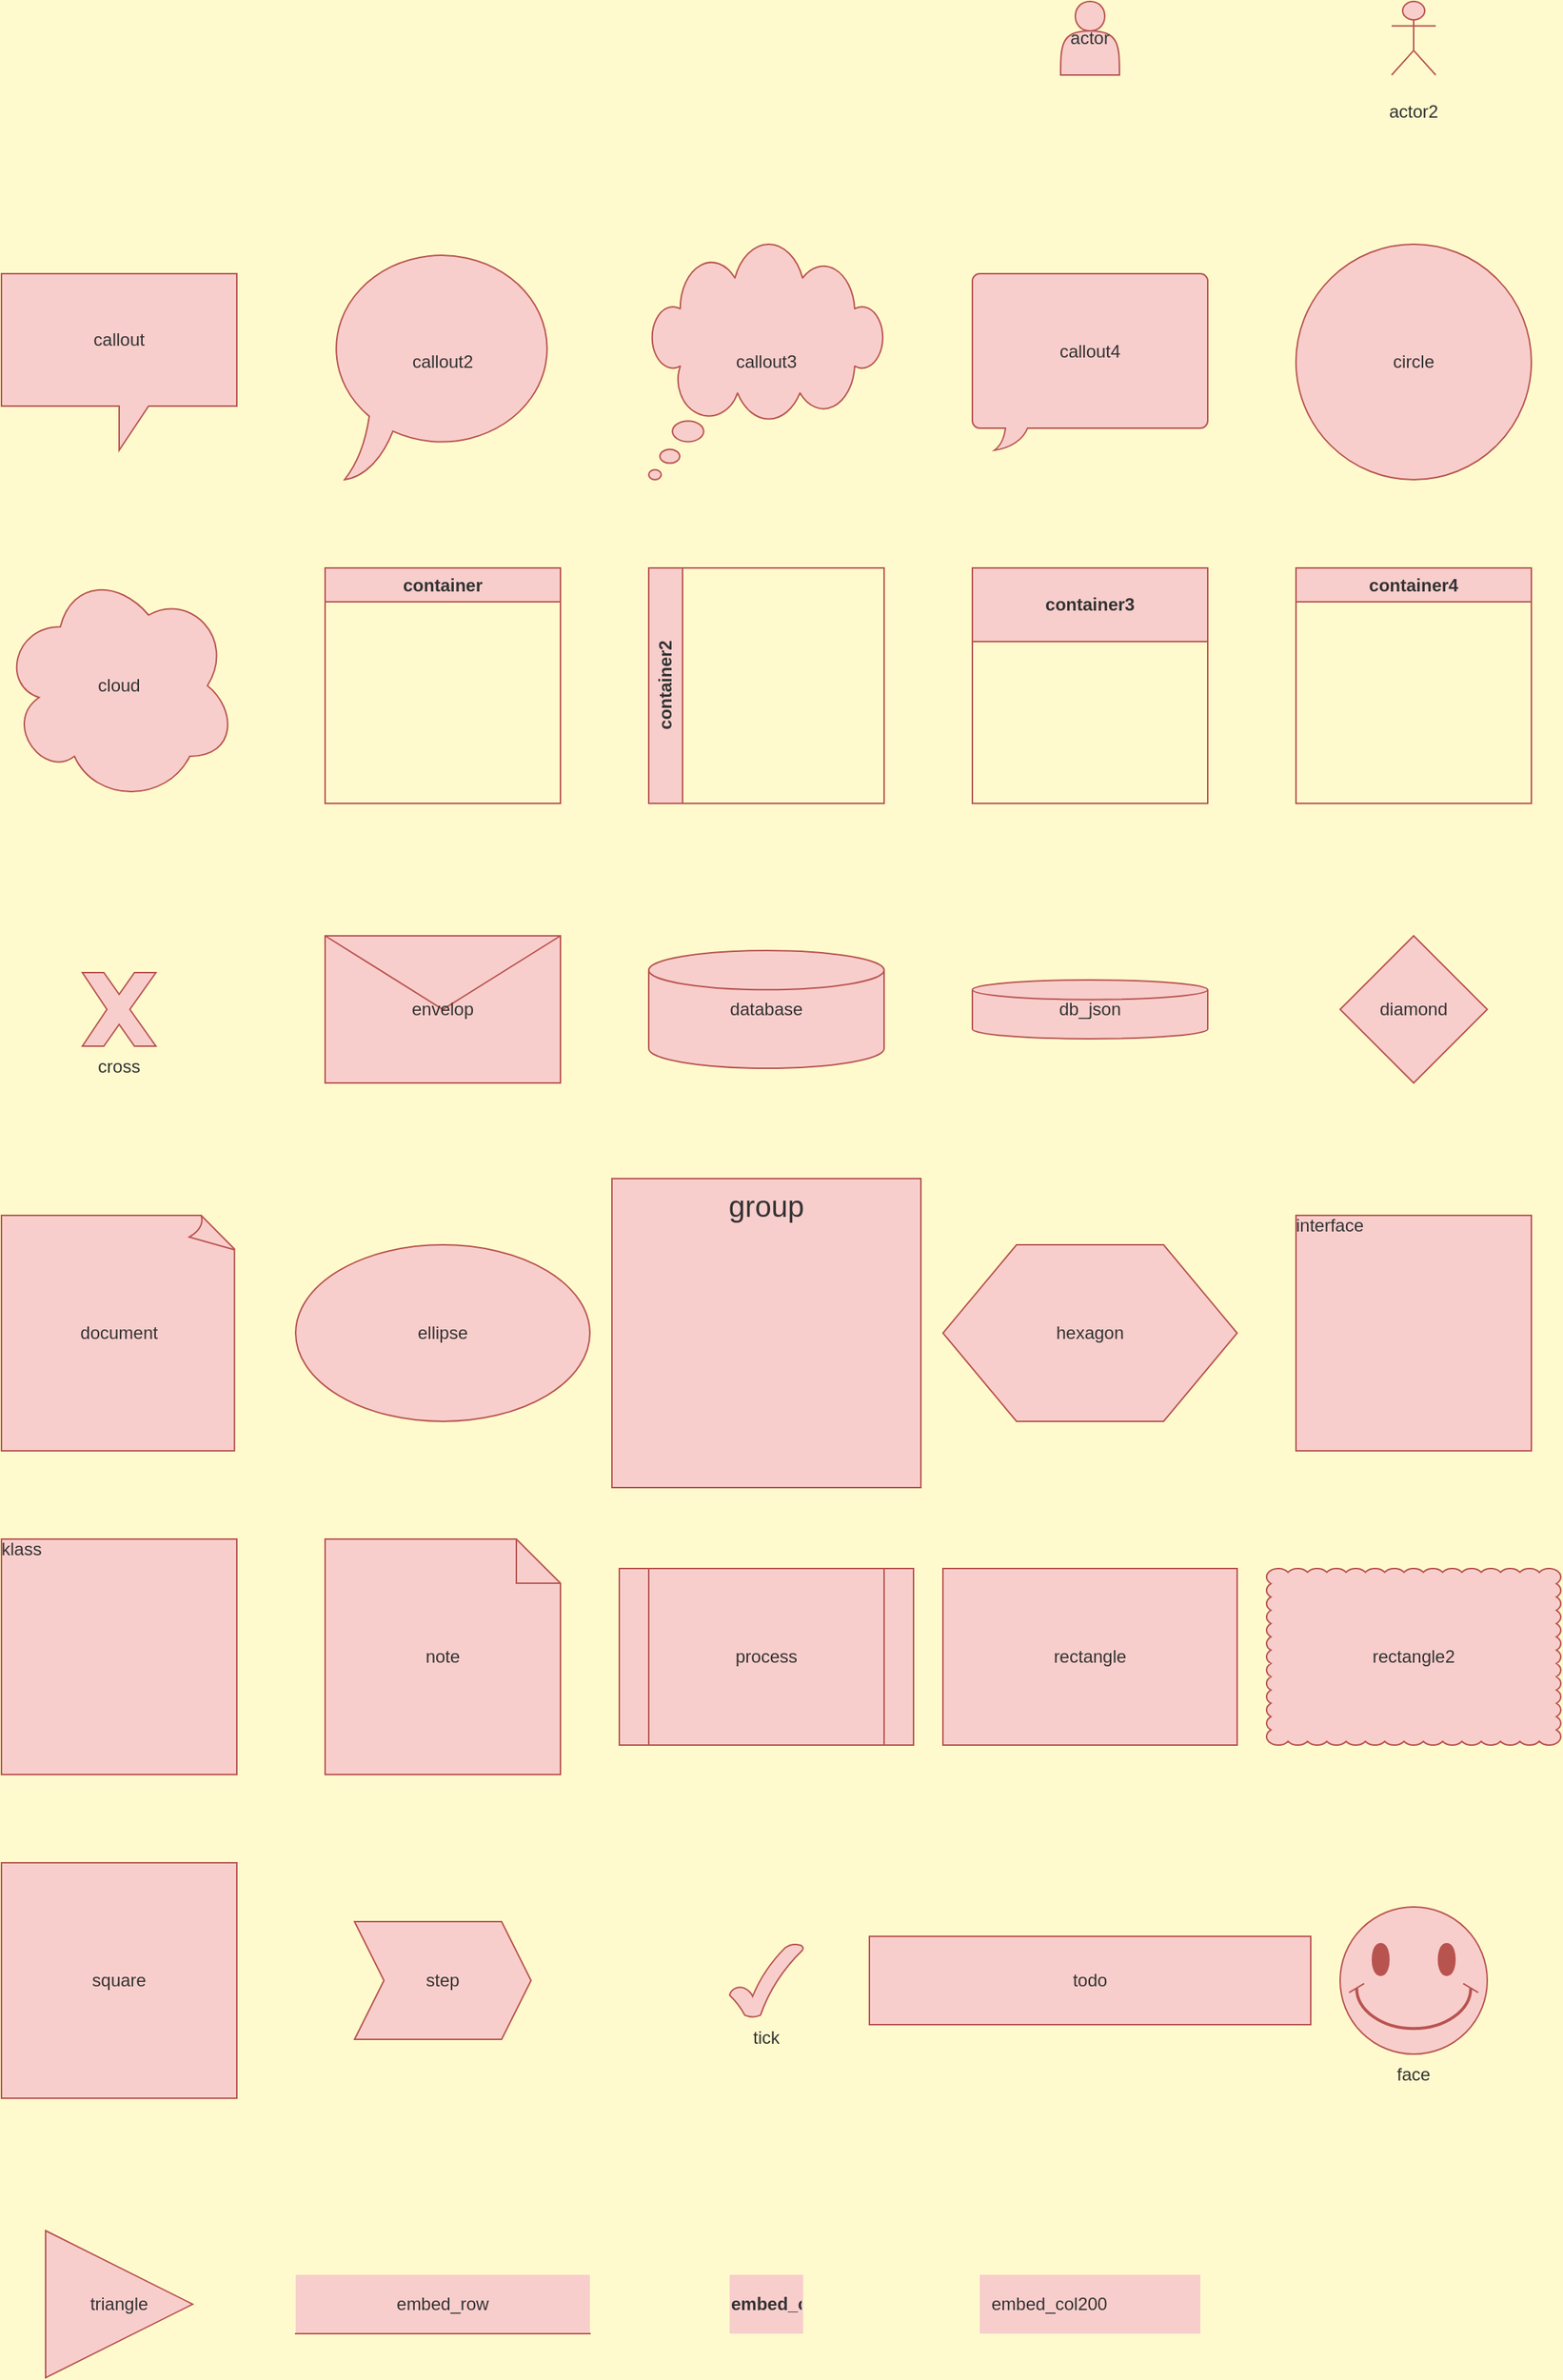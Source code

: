<mxfile>
  <diagram id="BwC" name="Style-Plain">
    <mxGraphModel dx="0" dy="0" background="#FFFACD" grid="0" gridSize="10" guides="1" tooltips="1" connect="1" arrows="1" fold="1" page="1" pageScale="1" pageWidth="1169" pageHeight="827" math="0" shadow="0">
      <root>
        <mxCell id="page_root_BwC" parent="BwC"/>
        <mxCell id="node_root_BwC" parent="page_root_BwC"/>
        <mxCell id="BwC-2" value="line" style="whiteSpace=wrap;html=1;fillColor=#f8cecc;strokeColor=#b85450;fontColor=#333333;edgeStyle=none;exitX=1;exitY=0.5;exitDx=0;exitDy=0;entryX=0;entryY=0.5;entryDx=0;entryDy=0" parent="node_root_BwC" source="" target="" edge="1">
          <mxGeometry relative="1" as="geometry"/>
        </mxCell>
        <mxCell id="BwC-10" value="actor" style="whiteSpace=wrap;html=1;fillColor=#f8cecc;strokeColor=#b85450;fontColor=#333333;shape=actor" vertex="1" parent="node_root_BwC">
          <mxGeometry x="750" y="305" width="40" height="50" as="geometry"/>
        </mxCell>
        <mxCell id="BwC-11" value="actor2" style="whiteSpace=wrap;html=1;fillColor=#f8cecc;strokeColor=#b85450;fontColor=#333333;shape=umlActor;verticalLabelPosition=bottom;outlineConnect=1" vertex="1" parent="node_root_BwC">
          <mxGeometry x="975" y="305" width="30" height="50" as="geometry"/>
        </mxCell>
        <mxCell id="BwC-12" value="callout" style="whiteSpace=wrap;html=1;fillColor=#f8cecc;strokeColor=#b85450;fontColor=#333333;shape=callout" vertex="1" parent="node_root_BwC">
          <mxGeometry x="30" y="490" width="160" height="120" as="geometry"/>
        </mxCell>
        <mxCell id="BwC-13" value="callout2" style="whiteSpace=wrap;html=1;fillColor=#f8cecc;strokeColor=#b85450;fontColor=#333333;shape=mxgraph.basic.oval_callout" vertex="1" parent="node_root_BwC">
          <mxGeometry x="250" y="470" width="160" height="160" as="geometry"/>
        </mxCell>
        <mxCell id="BwC-14" value="callout3" style="whiteSpace=wrap;html=1;fillColor=#f8cecc;strokeColor=#b85450;fontColor=#333333;shape=mxgraph.basic.cloud_callout" vertex="1" parent="node_root_BwC">
          <mxGeometry x="470" y="470" width="160" height="160" as="geometry"/>
        </mxCell>
        <mxCell id="BwC-15" value="callout4" style="whiteSpace=wrap;html=1;fillColor=#f8cecc;strokeColor=#b85450;fontColor=#333333;shape=mxgraph.basic.roundRectCallout;dx=30;dy=15;size=5;boundedLbl=1;" vertex="1" parent="node_root_BwC">
          <mxGeometry x="690" y="490" width="160" height="120" as="geometry"/>
        </mxCell>
        <mxCell id="BwC-16" value="circle" style="whiteSpace=wrap;html=1;fillColor=#f8cecc;strokeColor=#b85450;fontColor=#333333;ellipse" vertex="1" parent="node_root_BwC">
          <mxGeometry x="910" y="470" width="160" height="160" as="geometry"/>
        </mxCell>
        <mxCell id="BwC-17" value="cloud" style="whiteSpace=wrap;html=1;fillColor=#f8cecc;strokeColor=#b85450;fontColor=#333333;shape=cloud" vertex="1" parent="node_root_BwC">
          <mxGeometry x="30" y="690" width="160" height="160" as="geometry"/>
        </mxCell>
        <mxCell id="BwC-18" value="container" style="whiteSpace=wrap;html=1;fillColor=#f8cecc;strokeColor=#b85450;fontColor=#333333;swimlane" vertex="1" parent="node_root_BwC">
          <mxGeometry x="250" y="690" width="160" height="160" as="geometry"/>
        </mxCell>
        <mxCell id="BwC-19" value="container2" style="whiteSpace=wrap;html=1;fillColor=#f8cecc;strokeColor=#b85450;fontColor=#333333;swimlane;horizontal=0" vertex="1" parent="node_root_BwC">
          <mxGeometry x="470" y="690" width="160" height="160" as="geometry"/>
        </mxCell>
        <mxCell id="BwC-20" value="container3" style="whiteSpace=wrap;html=1;fillColor=#f8cecc;strokeColor=#b85450;fontColor=#333333;swimlane;startSize=50" vertex="1" parent="node_root_BwC">
          <mxGeometry x="690" y="690" width="160" height="160" as="geometry"/>
        </mxCell>
        <mxCell id="BwC-21" value="container4" style="whiteSpace=wrap;html=1;fillColor=#f8cecc;strokeColor=#b85450;fontColor=#333333;swimlane;resizable=0" vertex="1" parent="node_root_BwC">
          <mxGeometry x="910" y="690" width="160" height="160" as="geometry"/>
        </mxCell>
        <mxCell id="BwC-22" value="cross" style="whiteSpace=wrap;html=1;fillColor=#f8cecc;strokeColor=#b85450;fontColor=#333333;verticalLabelPosition=bottom;verticalAlign=top;html=1;shape=mxgraph.basic.x" vertex="1" parent="node_root_BwC">
          <mxGeometry x="85" y="965" width="50" height="50" as="geometry"/>
        </mxCell>
        <mxCell id="BwC-23" value="envelop" style="whiteSpace=wrap;html=1;fillColor=#f8cecc;strokeColor=#b85450;fontColor=#333333;shape=message" vertex="1" parent="node_root_BwC">
          <mxGeometry x="250" y="940" width="160" height="100" as="geometry"/>
        </mxCell>
        <mxCell id="BwC-24" value="database" style="whiteSpace=wrap;html=1;fillColor=#f8cecc;strokeColor=#b85450;fontColor=#333333;shape=mxgraph.flowchart.database;strokeWidth=1" vertex="1" parent="node_root_BwC">
          <mxGeometry x="470" y="950" width="160" height="80" as="geometry"/>
        </mxCell>
        <mxCell id="BwC-25" value="db_json" style="whiteSpace=wrap;html=1;fillColor=#f8cecc;strokeColor=#b85450;fontColor=#333333;shape=mxgraph.flowchart.database;strokeWidth=1" vertex="1" parent="node_root_BwC">
          <mxGeometry x="690" y="970" width="160" height="40" as="geometry"/>
        </mxCell>
        <mxCell id="BwC-26" value="diamond" style="whiteSpace=wrap;html=1;fillColor=#f8cecc;strokeColor=#b85450;fontColor=#333333;rhombus" vertex="1" parent="node_root_BwC">
          <mxGeometry x="940" y="940" width="100" height="100" as="geometry"/>
        </mxCell>
        <mxCell id="BwC-27" value="document" style="whiteSpace=wrap;html=1;fillColor=#f8cecc;strokeColor=#b85450;fontColor=#333333;shape=mxgraph.basic.document" vertex="1" parent="node_root_BwC">
          <mxGeometry x="30" y="1130" width="160" height="160" as="geometry"/>
        </mxCell>
        <mxCell id="BwC-28" value="ellipse" style="whiteSpace=wrap;html=1;fillColor=#f8cecc;strokeColor=#b85450;fontColor=#333333;ellipse" vertex="1" parent="node_root_BwC">
          <mxGeometry x="230" y="1150" width="200" height="120" as="geometry"/>
        </mxCell>
        <mxCell id="BwC-29" value="group" style="whiteSpace=wrap;html=1;fillColor=#f8cecc;strokeColor=#b85450;fontColor=#333333;fontSize=20;verticalAlign=top" vertex="1" parent="node_root_BwC">
          <mxGeometry x="445" y="1105" width="210" height="210" as="geometry"/>
        </mxCell>
        <mxCell id="BwC-30" value="hexagon" style="whiteSpace=wrap;html=1;fillColor=#f8cecc;strokeColor=#b85450;fontColor=#333333;shape=hexagon" vertex="1" parent="node_root_BwC">
          <mxGeometry x="670" y="1150" width="200" height="120" as="geometry"/>
        </mxCell>
        <mxCell id="BwC-31" value="interface" style="whiteSpace=wrap;html=1;fillColor=#f8cecc;strokeColor=#b85450;fontColor=#333333;align=left;overflow=fill;fontSize=12;fontFamily=Helvetica" vertex="1" parent="node_root_BwC">
          <mxGeometry x="910" y="1130" width="160" height="160" as="geometry"/>
        </mxCell>
        <mxCell id="BwC-32" value="klass" style="whiteSpace=wrap;html=1;fillColor=#f8cecc;strokeColor=#b85450;fontColor=#333333;align=left;overflow=fill;fontSize=12;fontFamily=Helvetica" vertex="1" parent="node_root_BwC">
          <mxGeometry x="30" y="1350" width="160" height="160" as="geometry"/>
        </mxCell>
        <mxCell id="BwC-33" value="note" style="whiteSpace=wrap;html=1;fillColor=#f8cecc;strokeColor=#b85450;fontColor=#333333;shape=note" vertex="1" parent="node_root_BwC">
          <mxGeometry x="250" y="1350" width="160" height="160" as="geometry"/>
        </mxCell>
        <mxCell id="BwC-34" value="process" style="whiteSpace=wrap;html=1;fillColor=#f8cecc;strokeColor=#b85450;fontColor=#333333;shape=process" vertex="1" parent="node_root_BwC">
          <mxGeometry x="450" y="1370" width="200" height="120" as="geometry"/>
        </mxCell>
        <mxCell id="BwC-35" value="rectangle" style="whiteSpace=wrap;html=1;fillColor=#f8cecc;strokeColor=#b85450;fontColor=#333333" vertex="1" parent="node_root_BwC">
          <mxGeometry x="670" y="1370" width="200" height="120" as="geometry"/>
        </mxCell>
        <mxCell id="BwC-36" value="rectangle2" style="whiteSpace=wrap;html=1;fillColor=#f8cecc;strokeColor=#b85450;fontColor=#333333;shape=mxgraph.basic.cloud_rect" vertex="1" parent="node_root_BwC">
          <mxGeometry x="890" y="1370" width="200" height="120" as="geometry"/>
        </mxCell>
        <mxCell id="BwC-37" value="square" style="whiteSpace=wrap;html=1;fillColor=#f8cecc;strokeColor=#b85450;fontColor=#333333" vertex="1" parent="node_root_BwC">
          <mxGeometry x="30" y="1570" width="160" height="160" as="geometry"/>
        </mxCell>
        <mxCell id="BwC-38" value="step" style="whiteSpace=wrap;html=1;fillColor=#f8cecc;strokeColor=#b85450;fontColor=#333333;shape=step;perimeter=stepPerimeter;fixedSize=1" vertex="1" parent="node_root_BwC">
          <mxGeometry x="270" y="1610" width="120" height="80" as="geometry"/>
        </mxCell>
        <mxCell id="BwC-39" value="tick" style="whiteSpace=wrap;html=1;fillColor=#f8cecc;strokeColor=#b85450;fontColor=#333333;verticalLabelPosition=bottom;verticalAlign=top;shape=mxgraph.basic.tick" vertex="1" parent="node_root_BwC">
          <mxGeometry x="525" y="1625" width="50" height="50" as="geometry"/>
        </mxCell>
        <mxCell id="BwC-40" value="todo" style="whiteSpace=wrap;html=1;fillColor=#f8cecc;strokeColor=#b85450;fontColor=#333333" vertex="1" parent="node_root_BwC">
          <mxGeometry x="620" y="1620" width="300" height="60" as="geometry"/>
        </mxCell>
        <mxCell id="BwC-41" value="face" style="whiteSpace=wrap;html=1;fillColor=#f8cecc;strokeColor=#b85450;fontColor=#333333;verticalLabelPosition=bottom;verticalAlign=top;shape=mxgraph.basic.smiley" vertex="1" parent="node_root_BwC">
          <mxGeometry x="940" y="1600" width="100" height="100" as="geometry"/>
        </mxCell>
        <mxCell id="BwC-42" value="triangle" style="whiteSpace=wrap;html=1;fillColor=#f8cecc;strokeColor=#b85450;fontColor=#333333;triangle" vertex="1" parent="node_root_BwC">
          <mxGeometry x="60" y="1820" width="100" height="100" as="geometry"/>
        </mxCell>
        <mxCell id="BwC-43" value="embed_row" style="whiteSpace=wrap;html=1;fillColor=#f8cecc;strokeColor=#b85450;fontColor=#333333;shape=partialRectangle;collapsible=0;dropTarget=0;pointerEvents=0;top=0;left=0;bottom=1;right=0;points=[[0,0.5],[1,0.5]];portConstraint=eastwest" vertex="1" parent="node_root_BwC">
          <mxGeometry x="230" y="1850" width="200" height="40" as="geometry"/>
        </mxCell>
        <mxCell id="BwC-44" value="embed_col50" style="whiteSpace=wrap;html=1;fillColor=#f8cecc;strokeColor=#b85450;fontColor=#333333;shape=partialRectangle;connectable=0;top=0;left=0;bottom=0;right=0;fontStyle=1;overflow=hidden" vertex="1" parent="node_root_BwC">
          <mxGeometry x="525" y="1850" width="50" height="40" as="geometry"/>
        </mxCell>
        <mxCell id="BwC-45" value="embed_col200" style="whiteSpace=wrap;html=1;fillColor=#f8cecc;strokeColor=#b85450;fontColor=#333333;shape=partialRectangle;connectable=0;top=0;left=0;bottom=0;right=0;align=left;spacingLeft=6;overflow=hidden" vertex="1" parent="node_root_BwC">
          <mxGeometry x="695" y="1850" width="150" height="40" as="geometry"/>
        </mxCell>
      </root>
    </mxGraphModel>
  </diagram>
  <diagram id="TEO" name="Style-Shadow">
    <mxGraphModel dx="0" dy="0" background="#FFFACD" grid="0" gridSize="10" guides="1" tooltips="1" connect="1" arrows="1" fold="1" page="1" pageScale="1" pageWidth="1169" pageHeight="827" math="0" shadow="0">
      <root>
        <mxCell id="page_root_TEO" parent="TEO"/>
        <mxCell id="node_root_TEO" parent="page_root_TEO"/>
        <mxCell id="TEO-2" value="line" style="whiteSpace=wrap;html=1;shadow=1;fillColor=#f8cecc;strokeColor=#b85450;fontColor=#333333;edgeStyle=none;exitX=1;exitY=0.5;exitDx=0;exitDy=0;entryX=0;entryY=0.5;entryDx=0;entryDy=0" parent="node_root_TEO" source="" target="" edge="1">
          <mxGeometry relative="1" as="geometry"/>
        </mxCell>
        <mxCell id="TEO-10" value="actor" style="whiteSpace=wrap;html=1;shadow=1;fillColor=#f8cecc;strokeColor=#b85450;fontColor=#333333;shape=actor" vertex="1" parent="node_root_TEO">
          <mxGeometry x="750" y="305" width="40" height="50" as="geometry"/>
        </mxCell>
        <mxCell id="TEO-11" value="actor2" style="whiteSpace=wrap;html=1;shadow=1;fillColor=#f8cecc;strokeColor=#b85450;fontColor=#333333;shape=umlActor;verticalLabelPosition=bottom;outlineConnect=1" vertex="1" parent="node_root_TEO">
          <mxGeometry x="975" y="305" width="30" height="50" as="geometry"/>
        </mxCell>
        <mxCell id="TEO-12" value="callout" style="whiteSpace=wrap;html=1;shadow=1;fillColor=#f8cecc;strokeColor=#b85450;fontColor=#333333;shape=callout" vertex="1" parent="node_root_TEO">
          <mxGeometry x="30" y="490" width="160" height="120" as="geometry"/>
        </mxCell>
        <mxCell id="TEO-13" value="callout2" style="whiteSpace=wrap;html=1;shadow=1;fillColor=#f8cecc;strokeColor=#b85450;fontColor=#333333;shape=mxgraph.basic.oval_callout" vertex="1" parent="node_root_TEO">
          <mxGeometry x="250" y="470" width="160" height="160" as="geometry"/>
        </mxCell>
        <mxCell id="TEO-14" value="callout3" style="whiteSpace=wrap;html=1;shadow=1;fillColor=#f8cecc;strokeColor=#b85450;fontColor=#333333;shape=mxgraph.basic.cloud_callout" vertex="1" parent="node_root_TEO">
          <mxGeometry x="470" y="470" width="160" height="160" as="geometry"/>
        </mxCell>
        <mxCell id="TEO-15" value="callout4" style="whiteSpace=wrap;html=1;shadow=1;fillColor=#f8cecc;strokeColor=#b85450;fontColor=#333333;shape=mxgraph.basic.roundRectCallout;dx=30;dy=15;size=5;boundedLbl=1;" vertex="1" parent="node_root_TEO">
          <mxGeometry x="690" y="490" width="160" height="120" as="geometry"/>
        </mxCell>
        <mxCell id="TEO-16" value="circle" style="whiteSpace=wrap;html=1;shadow=1;fillColor=#f8cecc;strokeColor=#b85450;fontColor=#333333;ellipse" vertex="1" parent="node_root_TEO">
          <mxGeometry x="910" y="470" width="160" height="160" as="geometry"/>
        </mxCell>
        <mxCell id="TEO-17" value="cloud" style="whiteSpace=wrap;html=1;shadow=1;fillColor=#f8cecc;strokeColor=#b85450;fontColor=#333333;shape=cloud" vertex="1" parent="node_root_TEO">
          <mxGeometry x="30" y="690" width="160" height="160" as="geometry"/>
        </mxCell>
        <mxCell id="TEO-18" value="container" style="whiteSpace=wrap;html=1;shadow=1;fillColor=#f8cecc;strokeColor=#b85450;fontColor=#333333;swimlane" vertex="1" parent="node_root_TEO">
          <mxGeometry x="250" y="690" width="160" height="160" as="geometry"/>
        </mxCell>
        <mxCell id="TEO-19" value="container2" style="whiteSpace=wrap;html=1;shadow=1;fillColor=#f8cecc;strokeColor=#b85450;fontColor=#333333;swimlane;horizontal=0" vertex="1" parent="node_root_TEO">
          <mxGeometry x="470" y="690" width="160" height="160" as="geometry"/>
        </mxCell>
        <mxCell id="TEO-20" value="container3" style="whiteSpace=wrap;html=1;shadow=1;fillColor=#f8cecc;strokeColor=#b85450;fontColor=#333333;swimlane;startSize=50" vertex="1" parent="node_root_TEO">
          <mxGeometry x="690" y="690" width="160" height="160" as="geometry"/>
        </mxCell>
        <mxCell id="TEO-21" value="container4" style="whiteSpace=wrap;html=1;shadow=1;fillColor=#f8cecc;strokeColor=#b85450;fontColor=#333333;swimlane;resizable=0" vertex="1" parent="node_root_TEO">
          <mxGeometry x="910" y="690" width="160" height="160" as="geometry"/>
        </mxCell>
        <mxCell id="TEO-22" value="cross" style="whiteSpace=wrap;html=1;shadow=1;fillColor=#f8cecc;strokeColor=#b85450;fontColor=#333333;verticalLabelPosition=bottom;verticalAlign=top;html=1;shape=mxgraph.basic.x" vertex="1" parent="node_root_TEO">
          <mxGeometry x="85" y="965" width="50" height="50" as="geometry"/>
        </mxCell>
        <mxCell id="TEO-23" value="envelop" style="whiteSpace=wrap;html=1;shadow=1;fillColor=#f8cecc;strokeColor=#b85450;fontColor=#333333;shape=message" vertex="1" parent="node_root_TEO">
          <mxGeometry x="250" y="940" width="160" height="100" as="geometry"/>
        </mxCell>
        <mxCell id="TEO-24" value="database" style="whiteSpace=wrap;html=1;shadow=1;fillColor=#f8cecc;strokeColor=#b85450;fontColor=#333333;shape=mxgraph.flowchart.database;strokeWidth=1" vertex="1" parent="node_root_TEO">
          <mxGeometry x="470" y="950" width="160" height="80" as="geometry"/>
        </mxCell>
        <mxCell id="TEO-25" value="db_json" style="whiteSpace=wrap;html=1;shadow=1;fillColor=#f8cecc;strokeColor=#b85450;fontColor=#333333;shape=mxgraph.flowchart.database;strokeWidth=1" vertex="1" parent="node_root_TEO">
          <mxGeometry x="690" y="970" width="160" height="40" as="geometry"/>
        </mxCell>
        <mxCell id="TEO-26" value="diamond" style="whiteSpace=wrap;html=1;shadow=1;fillColor=#f8cecc;strokeColor=#b85450;fontColor=#333333;rhombus" vertex="1" parent="node_root_TEO">
          <mxGeometry x="940" y="940" width="100" height="100" as="geometry"/>
        </mxCell>
        <mxCell id="TEO-27" value="document" style="whiteSpace=wrap;html=1;shadow=1;fillColor=#f8cecc;strokeColor=#b85450;fontColor=#333333;shape=mxgraph.basic.document" vertex="1" parent="node_root_TEO">
          <mxGeometry x="30" y="1130" width="160" height="160" as="geometry"/>
        </mxCell>
        <mxCell id="TEO-28" value="ellipse" style="whiteSpace=wrap;html=1;shadow=1;fillColor=#f8cecc;strokeColor=#b85450;fontColor=#333333;ellipse" vertex="1" parent="node_root_TEO">
          <mxGeometry x="230" y="1150" width="200" height="120" as="geometry"/>
        </mxCell>
        <mxCell id="TEO-29" value="group" style="whiteSpace=wrap;html=1;shadow=1;fillColor=#f8cecc;strokeColor=#b85450;fontColor=#333333;fontSize=20;verticalAlign=top" vertex="1" parent="node_root_TEO">
          <mxGeometry x="445" y="1105" width="210" height="210" as="geometry"/>
        </mxCell>
        <mxCell id="TEO-30" value="hexagon" style="whiteSpace=wrap;html=1;shadow=1;fillColor=#f8cecc;strokeColor=#b85450;fontColor=#333333;shape=hexagon" vertex="1" parent="node_root_TEO">
          <mxGeometry x="670" y="1150" width="200" height="120" as="geometry"/>
        </mxCell>
        <mxCell id="TEO-31" value="interface" style="whiteSpace=wrap;html=1;shadow=1;fillColor=#f8cecc;strokeColor=#b85450;fontColor=#333333;align=left;overflow=fill;fontSize=12;fontFamily=Helvetica" vertex="1" parent="node_root_TEO">
          <mxGeometry x="910" y="1130" width="160" height="160" as="geometry"/>
        </mxCell>
        <mxCell id="TEO-32" value="klass" style="whiteSpace=wrap;html=1;shadow=1;fillColor=#f8cecc;strokeColor=#b85450;fontColor=#333333;align=left;overflow=fill;fontSize=12;fontFamily=Helvetica" vertex="1" parent="node_root_TEO">
          <mxGeometry x="30" y="1350" width="160" height="160" as="geometry"/>
        </mxCell>
        <mxCell id="TEO-33" value="note" style="whiteSpace=wrap;html=1;shadow=1;fillColor=#f8cecc;strokeColor=#b85450;fontColor=#333333;shape=note" vertex="1" parent="node_root_TEO">
          <mxGeometry x="250" y="1350" width="160" height="160" as="geometry"/>
        </mxCell>
        <mxCell id="TEO-34" value="process" style="whiteSpace=wrap;html=1;shadow=1;fillColor=#f8cecc;strokeColor=#b85450;fontColor=#333333;shape=process" vertex="1" parent="node_root_TEO">
          <mxGeometry x="450" y="1370" width="200" height="120" as="geometry"/>
        </mxCell>
        <mxCell id="TEO-35" value="rectangle" style="whiteSpace=wrap;html=1;shadow=1;fillColor=#f8cecc;strokeColor=#b85450;fontColor=#333333" vertex="1" parent="node_root_TEO">
          <mxGeometry x="670" y="1370" width="200" height="120" as="geometry"/>
        </mxCell>
        <mxCell id="TEO-36" value="rectangle2" style="whiteSpace=wrap;html=1;shadow=1;fillColor=#f8cecc;strokeColor=#b85450;fontColor=#333333;shape=mxgraph.basic.cloud_rect" vertex="1" parent="node_root_TEO">
          <mxGeometry x="890" y="1370" width="200" height="120" as="geometry"/>
        </mxCell>
        <mxCell id="TEO-37" value="square" style="whiteSpace=wrap;html=1;shadow=1;fillColor=#f8cecc;strokeColor=#b85450;fontColor=#333333" vertex="1" parent="node_root_TEO">
          <mxGeometry x="30" y="1570" width="160" height="160" as="geometry"/>
        </mxCell>
        <mxCell id="TEO-38" value="step" style="whiteSpace=wrap;html=1;shadow=1;fillColor=#f8cecc;strokeColor=#b85450;fontColor=#333333;shape=step;perimeter=stepPerimeter;fixedSize=1" vertex="1" parent="node_root_TEO">
          <mxGeometry x="270" y="1610" width="120" height="80" as="geometry"/>
        </mxCell>
        <mxCell id="TEO-39" value="tick" style="whiteSpace=wrap;html=1;shadow=1;fillColor=#f8cecc;strokeColor=#b85450;fontColor=#333333;verticalLabelPosition=bottom;verticalAlign=top;shape=mxgraph.basic.tick" vertex="1" parent="node_root_TEO">
          <mxGeometry x="525" y="1625" width="50" height="50" as="geometry"/>
        </mxCell>
        <mxCell id="TEO-40" value="todo" style="whiteSpace=wrap;html=1;shadow=1;fillColor=#f8cecc;strokeColor=#b85450;fontColor=#333333" vertex="1" parent="node_root_TEO">
          <mxGeometry x="620" y="1620" width="300" height="60" as="geometry"/>
        </mxCell>
        <mxCell id="TEO-41" value="face" style="whiteSpace=wrap;html=1;shadow=1;fillColor=#f8cecc;strokeColor=#b85450;fontColor=#333333;verticalLabelPosition=bottom;verticalAlign=top;shape=mxgraph.basic.smiley" vertex="1" parent="node_root_TEO">
          <mxGeometry x="940" y="1600" width="100" height="100" as="geometry"/>
        </mxCell>
        <mxCell id="TEO-42" value="triangle" style="whiteSpace=wrap;html=1;shadow=1;fillColor=#f8cecc;strokeColor=#b85450;fontColor=#333333;triangle" vertex="1" parent="node_root_TEO">
          <mxGeometry x="60" y="1820" width="100" height="100" as="geometry"/>
        </mxCell>
        <mxCell id="TEO-43" value="embed_row" style="whiteSpace=wrap;html=1;shadow=1;fillColor=#f8cecc;strokeColor=#b85450;fontColor=#333333;shape=partialRectangle;collapsible=0;dropTarget=0;pointerEvents=0;top=0;left=0;bottom=1;right=0;points=[[0,0.5],[1,0.5]];portConstraint=eastwest" vertex="1" parent="node_root_TEO">
          <mxGeometry x="230" y="1850" width="200" height="40" as="geometry"/>
        </mxCell>
        <mxCell id="TEO-44" value="embed_col50" style="whiteSpace=wrap;html=1;shadow=1;fillColor=#f8cecc;strokeColor=#b85450;fontColor=#333333;shape=partialRectangle;connectable=0;top=0;left=0;bottom=0;right=0;fontStyle=1;overflow=hidden" vertex="1" parent="node_root_TEO">
          <mxGeometry x="525" y="1850" width="50" height="40" as="geometry"/>
        </mxCell>
        <mxCell id="TEO-45" value="embed_col200" style="whiteSpace=wrap;html=1;shadow=1;fillColor=#f8cecc;strokeColor=#b85450;fontColor=#333333;shape=partialRectangle;connectable=0;top=0;left=0;bottom=0;right=0;align=left;spacingLeft=6;overflow=hidden" vertex="1" parent="node_root_TEO">
          <mxGeometry x="695" y="1850" width="150" height="40" as="geometry"/>
        </mxCell>
      </root>
    </mxGraphModel>
  </diagram>
  <diagram id="kyQ" name="Style-Rounded">
    <mxGraphModel dx="0" dy="0" background="#FFFACD" grid="0" gridSize="10" guides="1" tooltips="1" connect="1" arrows="1" fold="1" page="1" pageScale="1" pageWidth="1169" pageHeight="827" math="0" shadow="0">
      <root>
        <mxCell id="page_root_kyQ" parent="kyQ"/>
        <mxCell id="node_root_kyQ" parent="page_root_kyQ"/>
        <mxCell id="kyQ-2" value="line" style="whiteSpace=wrap;html=1;rounded=1;fillColor=#f8cecc;strokeColor=#b85450;fontColor=#333333;edgeStyle=none;exitX=1;exitY=0.5;exitDx=0;exitDy=0;entryX=0;entryY=0.5;entryDx=0;entryDy=0" parent="node_root_kyQ" source="" target="" edge="1">
          <mxGeometry relative="1" as="geometry"/>
        </mxCell>
        <mxCell id="kyQ-10" value="actor" style="whiteSpace=wrap;html=1;rounded=1;fillColor=#f8cecc;strokeColor=#b85450;fontColor=#333333;shape=actor" vertex="1" parent="node_root_kyQ">
          <mxGeometry x="750" y="305" width="40" height="50" as="geometry"/>
        </mxCell>
        <mxCell id="kyQ-11" value="actor2" style="whiteSpace=wrap;html=1;rounded=1;fillColor=#f8cecc;strokeColor=#b85450;fontColor=#333333;shape=umlActor;verticalLabelPosition=bottom;outlineConnect=1" vertex="1" parent="node_root_kyQ">
          <mxGeometry x="975" y="305" width="30" height="50" as="geometry"/>
        </mxCell>
        <mxCell id="kyQ-12" value="callout" style="whiteSpace=wrap;html=1;rounded=1;fillColor=#f8cecc;strokeColor=#b85450;fontColor=#333333;shape=callout" vertex="1" parent="node_root_kyQ">
          <mxGeometry x="30" y="490" width="160" height="120" as="geometry"/>
        </mxCell>
        <mxCell id="kyQ-13" value="callout2" style="whiteSpace=wrap;html=1;rounded=1;fillColor=#f8cecc;strokeColor=#b85450;fontColor=#333333;shape=mxgraph.basic.oval_callout" vertex="1" parent="node_root_kyQ">
          <mxGeometry x="250" y="470" width="160" height="160" as="geometry"/>
        </mxCell>
        <mxCell id="kyQ-14" value="callout3" style="whiteSpace=wrap;html=1;rounded=1;fillColor=#f8cecc;strokeColor=#b85450;fontColor=#333333;shape=mxgraph.basic.cloud_callout" vertex="1" parent="node_root_kyQ">
          <mxGeometry x="470" y="470" width="160" height="160" as="geometry"/>
        </mxCell>
        <mxCell id="kyQ-15" value="callout4" style="whiteSpace=wrap;html=1;rounded=1;fillColor=#f8cecc;strokeColor=#b85450;fontColor=#333333;shape=mxgraph.basic.roundRectCallout;dx=30;dy=15;size=5;boundedLbl=1;" vertex="1" parent="node_root_kyQ">
          <mxGeometry x="690" y="490" width="160" height="120" as="geometry"/>
        </mxCell>
        <mxCell id="kyQ-16" value="circle" style="whiteSpace=wrap;html=1;rounded=1;fillColor=#f8cecc;strokeColor=#b85450;fontColor=#333333;ellipse" vertex="1" parent="node_root_kyQ">
          <mxGeometry x="910" y="470" width="160" height="160" as="geometry"/>
        </mxCell>
        <mxCell id="kyQ-17" value="cloud" style="whiteSpace=wrap;html=1;rounded=1;fillColor=#f8cecc;strokeColor=#b85450;fontColor=#333333;shape=cloud" vertex="1" parent="node_root_kyQ">
          <mxGeometry x="30" y="690" width="160" height="160" as="geometry"/>
        </mxCell>
        <mxCell id="kyQ-18" value="container" style="whiteSpace=wrap;html=1;rounded=1;fillColor=#f8cecc;strokeColor=#b85450;fontColor=#333333;swimlane" vertex="1" parent="node_root_kyQ">
          <mxGeometry x="250" y="690" width="160" height="160" as="geometry"/>
        </mxCell>
        <mxCell id="kyQ-19" value="container2" style="whiteSpace=wrap;html=1;rounded=1;fillColor=#f8cecc;strokeColor=#b85450;fontColor=#333333;swimlane;horizontal=0" vertex="1" parent="node_root_kyQ">
          <mxGeometry x="470" y="690" width="160" height="160" as="geometry"/>
        </mxCell>
        <mxCell id="kyQ-20" value="container3" style="whiteSpace=wrap;html=1;rounded=1;fillColor=#f8cecc;strokeColor=#b85450;fontColor=#333333;swimlane;startSize=50" vertex="1" parent="node_root_kyQ">
          <mxGeometry x="690" y="690" width="160" height="160" as="geometry"/>
        </mxCell>
        <mxCell id="kyQ-21" value="container4" style="whiteSpace=wrap;html=1;rounded=1;fillColor=#f8cecc;strokeColor=#b85450;fontColor=#333333;swimlane;resizable=0" vertex="1" parent="node_root_kyQ">
          <mxGeometry x="910" y="690" width="160" height="160" as="geometry"/>
        </mxCell>
        <mxCell id="kyQ-22" value="cross" style="whiteSpace=wrap;html=1;rounded=1;fillColor=#f8cecc;strokeColor=#b85450;fontColor=#333333;verticalLabelPosition=bottom;verticalAlign=top;html=1;shape=mxgraph.basic.x" vertex="1" parent="node_root_kyQ">
          <mxGeometry x="85" y="965" width="50" height="50" as="geometry"/>
        </mxCell>
        <mxCell id="kyQ-23" value="envelop" style="whiteSpace=wrap;html=1;rounded=1;fillColor=#f8cecc;strokeColor=#b85450;fontColor=#333333;shape=message" vertex="1" parent="node_root_kyQ">
          <mxGeometry x="250" y="940" width="160" height="100" as="geometry"/>
        </mxCell>
        <mxCell id="kyQ-24" value="database" style="whiteSpace=wrap;html=1;rounded=1;fillColor=#f8cecc;strokeColor=#b85450;fontColor=#333333;shape=mxgraph.flowchart.database;strokeWidth=1" vertex="1" parent="node_root_kyQ">
          <mxGeometry x="470" y="950" width="160" height="80" as="geometry"/>
        </mxCell>
        <mxCell id="kyQ-25" value="db_json" style="whiteSpace=wrap;html=1;rounded=1;fillColor=#f8cecc;strokeColor=#b85450;fontColor=#333333;shape=mxgraph.flowchart.database;strokeWidth=1" vertex="1" parent="node_root_kyQ">
          <mxGeometry x="690" y="970" width="160" height="40" as="geometry"/>
        </mxCell>
        <mxCell id="kyQ-26" value="diamond" style="whiteSpace=wrap;html=1;rounded=1;fillColor=#f8cecc;strokeColor=#b85450;fontColor=#333333;rhombus" vertex="1" parent="node_root_kyQ">
          <mxGeometry x="940" y="940" width="100" height="100" as="geometry"/>
        </mxCell>
        <mxCell id="kyQ-27" value="document" style="whiteSpace=wrap;html=1;rounded=1;fillColor=#f8cecc;strokeColor=#b85450;fontColor=#333333;shape=mxgraph.basic.document" vertex="1" parent="node_root_kyQ">
          <mxGeometry x="30" y="1130" width="160" height="160" as="geometry"/>
        </mxCell>
        <mxCell id="kyQ-28" value="ellipse" style="whiteSpace=wrap;html=1;rounded=1;fillColor=#f8cecc;strokeColor=#b85450;fontColor=#333333;ellipse" vertex="1" parent="node_root_kyQ">
          <mxGeometry x="230" y="1150" width="200" height="120" as="geometry"/>
        </mxCell>
        <mxCell id="kyQ-29" value="group" style="whiteSpace=wrap;html=1;rounded=1;fillColor=#f8cecc;strokeColor=#b85450;fontColor=#333333;fontSize=20;verticalAlign=top" vertex="1" parent="node_root_kyQ">
          <mxGeometry x="445" y="1105" width="210" height="210" as="geometry"/>
        </mxCell>
        <mxCell id="kyQ-30" value="hexagon" style="whiteSpace=wrap;html=1;rounded=1;fillColor=#f8cecc;strokeColor=#b85450;fontColor=#333333;shape=hexagon" vertex="1" parent="node_root_kyQ">
          <mxGeometry x="670" y="1150" width="200" height="120" as="geometry"/>
        </mxCell>
        <mxCell id="kyQ-31" value="interface" style="whiteSpace=wrap;html=1;rounded=1;fillColor=#f8cecc;strokeColor=#b85450;fontColor=#333333;align=left;overflow=fill;fontSize=12;fontFamily=Helvetica" vertex="1" parent="node_root_kyQ">
          <mxGeometry x="910" y="1130" width="160" height="160" as="geometry"/>
        </mxCell>
        <mxCell id="kyQ-32" value="klass" style="whiteSpace=wrap;html=1;rounded=1;fillColor=#f8cecc;strokeColor=#b85450;fontColor=#333333;align=left;overflow=fill;fontSize=12;fontFamily=Helvetica" vertex="1" parent="node_root_kyQ">
          <mxGeometry x="30" y="1350" width="160" height="160" as="geometry"/>
        </mxCell>
        <mxCell id="kyQ-33" value="note" style="whiteSpace=wrap;html=1;rounded=1;fillColor=#f8cecc;strokeColor=#b85450;fontColor=#333333;shape=note" vertex="1" parent="node_root_kyQ">
          <mxGeometry x="250" y="1350" width="160" height="160" as="geometry"/>
        </mxCell>
        <mxCell id="kyQ-34" value="process" style="whiteSpace=wrap;html=1;rounded=1;fillColor=#f8cecc;strokeColor=#b85450;fontColor=#333333;shape=process" vertex="1" parent="node_root_kyQ">
          <mxGeometry x="450" y="1370" width="200" height="120" as="geometry"/>
        </mxCell>
        <mxCell id="kyQ-35" value="rectangle" style="whiteSpace=wrap;html=1;rounded=1;fillColor=#f8cecc;strokeColor=#b85450;fontColor=#333333" vertex="1" parent="node_root_kyQ">
          <mxGeometry x="670" y="1370" width="200" height="120" as="geometry"/>
        </mxCell>
        <mxCell id="kyQ-36" value="rectangle2" style="whiteSpace=wrap;html=1;rounded=1;fillColor=#f8cecc;strokeColor=#b85450;fontColor=#333333;shape=mxgraph.basic.cloud_rect" vertex="1" parent="node_root_kyQ">
          <mxGeometry x="890" y="1370" width="200" height="120" as="geometry"/>
        </mxCell>
        <mxCell id="kyQ-37" value="square" style="whiteSpace=wrap;html=1;rounded=1;fillColor=#f8cecc;strokeColor=#b85450;fontColor=#333333" vertex="1" parent="node_root_kyQ">
          <mxGeometry x="30" y="1570" width="160" height="160" as="geometry"/>
        </mxCell>
        <mxCell id="kyQ-38" value="step" style="whiteSpace=wrap;html=1;rounded=1;fillColor=#f8cecc;strokeColor=#b85450;fontColor=#333333;shape=step;perimeter=stepPerimeter;fixedSize=1" vertex="1" parent="node_root_kyQ">
          <mxGeometry x="270" y="1610" width="120" height="80" as="geometry"/>
        </mxCell>
        <mxCell id="kyQ-39" value="tick" style="whiteSpace=wrap;html=1;rounded=1;fillColor=#f8cecc;strokeColor=#b85450;fontColor=#333333;verticalLabelPosition=bottom;verticalAlign=top;shape=mxgraph.basic.tick" vertex="1" parent="node_root_kyQ">
          <mxGeometry x="525" y="1625" width="50" height="50" as="geometry"/>
        </mxCell>
        <mxCell id="kyQ-40" value="todo" style="whiteSpace=wrap;html=1;rounded=1;fillColor=#f8cecc;strokeColor=#b85450;fontColor=#333333" vertex="1" parent="node_root_kyQ">
          <mxGeometry x="620" y="1620" width="300" height="60" as="geometry"/>
        </mxCell>
        <mxCell id="kyQ-41" value="face" style="whiteSpace=wrap;html=1;rounded=1;fillColor=#f8cecc;strokeColor=#b85450;fontColor=#333333;verticalLabelPosition=bottom;verticalAlign=top;shape=mxgraph.basic.smiley" vertex="1" parent="node_root_kyQ">
          <mxGeometry x="940" y="1600" width="100" height="100" as="geometry"/>
        </mxCell>
        <mxCell id="kyQ-42" value="triangle" style="whiteSpace=wrap;html=1;rounded=1;fillColor=#f8cecc;strokeColor=#b85450;fontColor=#333333;triangle" vertex="1" parent="node_root_kyQ">
          <mxGeometry x="60" y="1820" width="100" height="100" as="geometry"/>
        </mxCell>
        <mxCell id="kyQ-43" value="embed_row" style="whiteSpace=wrap;html=1;rounded=1;fillColor=#f8cecc;strokeColor=#b85450;fontColor=#333333;shape=partialRectangle;collapsible=0;dropTarget=0;pointerEvents=0;top=0;left=0;bottom=1;right=0;points=[[0,0.5],[1,0.5]];portConstraint=eastwest" vertex="1" parent="node_root_kyQ">
          <mxGeometry x="230" y="1850" width="200" height="40" as="geometry"/>
        </mxCell>
        <mxCell id="kyQ-44" value="embed_col50" style="whiteSpace=wrap;html=1;rounded=1;fillColor=#f8cecc;strokeColor=#b85450;fontColor=#333333;shape=partialRectangle;connectable=0;top=0;left=0;bottom=0;right=0;fontStyle=1;overflow=hidden" vertex="1" parent="node_root_kyQ">
          <mxGeometry x="525" y="1850" width="50" height="40" as="geometry"/>
        </mxCell>
        <mxCell id="kyQ-45" value="embed_col200" style="whiteSpace=wrap;html=1;rounded=1;fillColor=#f8cecc;strokeColor=#b85450;fontColor=#333333;shape=partialRectangle;connectable=0;top=0;left=0;bottom=0;right=0;align=left;spacingLeft=6;overflow=hidden" vertex="1" parent="node_root_kyQ">
          <mxGeometry x="695" y="1850" width="150" height="40" as="geometry"/>
        </mxCell>
      </root>
    </mxGraphModel>
  </diagram>
  <diagram id="IAr" name="Style-Glass">
    <mxGraphModel dx="0" dy="0" background="#FFFACD" grid="0" gridSize="10" guides="1" tooltips="1" connect="1" arrows="1" fold="1" page="1" pageScale="1" pageWidth="1169" pageHeight="827" math="0" shadow="0">
      <root>
        <mxCell id="page_root_IAr" parent="IAr"/>
        <mxCell id="node_root_IAr" parent="page_root_IAr"/>
        <mxCell id="IAr-2" value="line" style="whiteSpace=wrap;html=1;glass=1;fillColor=#f8cecc;strokeColor=#b85450;fontColor=#333333;edgeStyle=none;exitX=1;exitY=0.5;exitDx=0;exitDy=0;entryX=0;entryY=0.5;entryDx=0;entryDy=0" parent="node_root_IAr" source="" target="" edge="1">
          <mxGeometry relative="1" as="geometry"/>
        </mxCell>
        <mxCell id="IAr-10" value="actor" style="whiteSpace=wrap;html=1;glass=1;fillColor=#f8cecc;strokeColor=#b85450;fontColor=#333333;shape=actor" vertex="1" parent="node_root_IAr">
          <mxGeometry x="750" y="305" width="40" height="50" as="geometry"/>
        </mxCell>
        <mxCell id="IAr-11" value="actor2" style="whiteSpace=wrap;html=1;glass=1;fillColor=#f8cecc;strokeColor=#b85450;fontColor=#333333;shape=umlActor;verticalLabelPosition=bottom;outlineConnect=1" vertex="1" parent="node_root_IAr">
          <mxGeometry x="975" y="305" width="30" height="50" as="geometry"/>
        </mxCell>
        <mxCell id="IAr-12" value="callout" style="whiteSpace=wrap;html=1;glass=1;fillColor=#f8cecc;strokeColor=#b85450;fontColor=#333333;shape=callout" vertex="1" parent="node_root_IAr">
          <mxGeometry x="30" y="490" width="160" height="120" as="geometry"/>
        </mxCell>
        <mxCell id="IAr-13" value="callout2" style="whiteSpace=wrap;html=1;glass=1;fillColor=#f8cecc;strokeColor=#b85450;fontColor=#333333;shape=mxgraph.basic.oval_callout" vertex="1" parent="node_root_IAr">
          <mxGeometry x="250" y="470" width="160" height="160" as="geometry"/>
        </mxCell>
        <mxCell id="IAr-14" value="callout3" style="whiteSpace=wrap;html=1;glass=1;fillColor=#f8cecc;strokeColor=#b85450;fontColor=#333333;shape=mxgraph.basic.cloud_callout" vertex="1" parent="node_root_IAr">
          <mxGeometry x="470" y="470" width="160" height="160" as="geometry"/>
        </mxCell>
        <mxCell id="IAr-15" value="callout4" style="whiteSpace=wrap;html=1;glass=1;fillColor=#f8cecc;strokeColor=#b85450;fontColor=#333333;shape=mxgraph.basic.roundRectCallout;dx=30;dy=15;size=5;boundedLbl=1;" vertex="1" parent="node_root_IAr">
          <mxGeometry x="690" y="490" width="160" height="120" as="geometry"/>
        </mxCell>
        <mxCell id="IAr-16" value="circle" style="whiteSpace=wrap;html=1;glass=1;fillColor=#f8cecc;strokeColor=#b85450;fontColor=#333333;ellipse" vertex="1" parent="node_root_IAr">
          <mxGeometry x="910" y="470" width="160" height="160" as="geometry"/>
        </mxCell>
        <mxCell id="IAr-17" value="cloud" style="whiteSpace=wrap;html=1;glass=1;fillColor=#f8cecc;strokeColor=#b85450;fontColor=#333333;shape=cloud" vertex="1" parent="node_root_IAr">
          <mxGeometry x="30" y="690" width="160" height="160" as="geometry"/>
        </mxCell>
        <mxCell id="IAr-18" value="container" style="whiteSpace=wrap;html=1;glass=1;fillColor=#f8cecc;strokeColor=#b85450;fontColor=#333333;swimlane" vertex="1" parent="node_root_IAr">
          <mxGeometry x="250" y="690" width="160" height="160" as="geometry"/>
        </mxCell>
        <mxCell id="IAr-19" value="container2" style="whiteSpace=wrap;html=1;glass=1;fillColor=#f8cecc;strokeColor=#b85450;fontColor=#333333;swimlane;horizontal=0" vertex="1" parent="node_root_IAr">
          <mxGeometry x="470" y="690" width="160" height="160" as="geometry"/>
        </mxCell>
        <mxCell id="IAr-20" value="container3" style="whiteSpace=wrap;html=1;glass=1;fillColor=#f8cecc;strokeColor=#b85450;fontColor=#333333;swimlane;startSize=50" vertex="1" parent="node_root_IAr">
          <mxGeometry x="690" y="690" width="160" height="160" as="geometry"/>
        </mxCell>
        <mxCell id="IAr-21" value="container4" style="whiteSpace=wrap;html=1;glass=1;fillColor=#f8cecc;strokeColor=#b85450;fontColor=#333333;swimlane;resizable=0" vertex="1" parent="node_root_IAr">
          <mxGeometry x="910" y="690" width="160" height="160" as="geometry"/>
        </mxCell>
        <mxCell id="IAr-22" value="cross" style="whiteSpace=wrap;html=1;glass=1;fillColor=#f8cecc;strokeColor=#b85450;fontColor=#333333;verticalLabelPosition=bottom;verticalAlign=top;html=1;shape=mxgraph.basic.x" vertex="1" parent="node_root_IAr">
          <mxGeometry x="85" y="965" width="50" height="50" as="geometry"/>
        </mxCell>
        <mxCell id="IAr-23" value="envelop" style="whiteSpace=wrap;html=1;glass=1;fillColor=#f8cecc;strokeColor=#b85450;fontColor=#333333;shape=message" vertex="1" parent="node_root_IAr">
          <mxGeometry x="250" y="940" width="160" height="100" as="geometry"/>
        </mxCell>
        <mxCell id="IAr-24" value="database" style="whiteSpace=wrap;html=1;glass=1;fillColor=#f8cecc;strokeColor=#b85450;fontColor=#333333;shape=mxgraph.flowchart.database;strokeWidth=1" vertex="1" parent="node_root_IAr">
          <mxGeometry x="470" y="950" width="160" height="80" as="geometry"/>
        </mxCell>
        <mxCell id="IAr-25" value="db_json" style="whiteSpace=wrap;html=1;glass=1;fillColor=#f8cecc;strokeColor=#b85450;fontColor=#333333;shape=mxgraph.flowchart.database;strokeWidth=1" vertex="1" parent="node_root_IAr">
          <mxGeometry x="690" y="970" width="160" height="40" as="geometry"/>
        </mxCell>
        <mxCell id="IAr-26" value="diamond" style="whiteSpace=wrap;html=1;glass=1;fillColor=#f8cecc;strokeColor=#b85450;fontColor=#333333;rhombus" vertex="1" parent="node_root_IAr">
          <mxGeometry x="940" y="940" width="100" height="100" as="geometry"/>
        </mxCell>
        <mxCell id="IAr-27" value="document" style="whiteSpace=wrap;html=1;glass=1;fillColor=#f8cecc;strokeColor=#b85450;fontColor=#333333;shape=mxgraph.basic.document" vertex="1" parent="node_root_IAr">
          <mxGeometry x="30" y="1130" width="160" height="160" as="geometry"/>
        </mxCell>
        <mxCell id="IAr-28" value="ellipse" style="whiteSpace=wrap;html=1;glass=1;fillColor=#f8cecc;strokeColor=#b85450;fontColor=#333333;ellipse" vertex="1" parent="node_root_IAr">
          <mxGeometry x="230" y="1150" width="200" height="120" as="geometry"/>
        </mxCell>
        <mxCell id="IAr-29" value="group" style="whiteSpace=wrap;html=1;glass=1;fillColor=#f8cecc;strokeColor=#b85450;fontColor=#333333;fontSize=20;verticalAlign=top" vertex="1" parent="node_root_IAr">
          <mxGeometry x="445" y="1105" width="210" height="210" as="geometry"/>
        </mxCell>
        <mxCell id="IAr-30" value="hexagon" style="whiteSpace=wrap;html=1;glass=1;fillColor=#f8cecc;strokeColor=#b85450;fontColor=#333333;shape=hexagon" vertex="1" parent="node_root_IAr">
          <mxGeometry x="670" y="1150" width="200" height="120" as="geometry"/>
        </mxCell>
        <mxCell id="IAr-31" value="interface" style="whiteSpace=wrap;html=1;glass=1;fillColor=#f8cecc;strokeColor=#b85450;fontColor=#333333;align=left;overflow=fill;fontSize=12;fontFamily=Helvetica" vertex="1" parent="node_root_IAr">
          <mxGeometry x="910" y="1130" width="160" height="160" as="geometry"/>
        </mxCell>
        <mxCell id="IAr-32" value="klass" style="whiteSpace=wrap;html=1;glass=1;fillColor=#f8cecc;strokeColor=#b85450;fontColor=#333333;align=left;overflow=fill;fontSize=12;fontFamily=Helvetica" vertex="1" parent="node_root_IAr">
          <mxGeometry x="30" y="1350" width="160" height="160" as="geometry"/>
        </mxCell>
        <mxCell id="IAr-33" value="note" style="whiteSpace=wrap;html=1;glass=1;fillColor=#f8cecc;strokeColor=#b85450;fontColor=#333333;shape=note" vertex="1" parent="node_root_IAr">
          <mxGeometry x="250" y="1350" width="160" height="160" as="geometry"/>
        </mxCell>
        <mxCell id="IAr-34" value="process" style="whiteSpace=wrap;html=1;glass=1;fillColor=#f8cecc;strokeColor=#b85450;fontColor=#333333;shape=process" vertex="1" parent="node_root_IAr">
          <mxGeometry x="450" y="1370" width="200" height="120" as="geometry"/>
        </mxCell>
        <mxCell id="IAr-35" value="rectangle" style="whiteSpace=wrap;html=1;glass=1;fillColor=#f8cecc;strokeColor=#b85450;fontColor=#333333" vertex="1" parent="node_root_IAr">
          <mxGeometry x="670" y="1370" width="200" height="120" as="geometry"/>
        </mxCell>
        <mxCell id="IAr-36" value="rectangle2" style="whiteSpace=wrap;html=1;glass=1;fillColor=#f8cecc;strokeColor=#b85450;fontColor=#333333;shape=mxgraph.basic.cloud_rect" vertex="1" parent="node_root_IAr">
          <mxGeometry x="890" y="1370" width="200" height="120" as="geometry"/>
        </mxCell>
        <mxCell id="IAr-37" value="square" style="whiteSpace=wrap;html=1;glass=1;fillColor=#f8cecc;strokeColor=#b85450;fontColor=#333333" vertex="1" parent="node_root_IAr">
          <mxGeometry x="30" y="1570" width="160" height="160" as="geometry"/>
        </mxCell>
        <mxCell id="IAr-38" value="step" style="whiteSpace=wrap;html=1;glass=1;fillColor=#f8cecc;strokeColor=#b85450;fontColor=#333333;shape=step;perimeter=stepPerimeter;fixedSize=1" vertex="1" parent="node_root_IAr">
          <mxGeometry x="270" y="1610" width="120" height="80" as="geometry"/>
        </mxCell>
        <mxCell id="IAr-39" value="tick" style="whiteSpace=wrap;html=1;glass=1;fillColor=#f8cecc;strokeColor=#b85450;fontColor=#333333;verticalLabelPosition=bottom;verticalAlign=top;shape=mxgraph.basic.tick" vertex="1" parent="node_root_IAr">
          <mxGeometry x="525" y="1625" width="50" height="50" as="geometry"/>
        </mxCell>
        <mxCell id="IAr-40" value="todo" style="whiteSpace=wrap;html=1;glass=1;fillColor=#f8cecc;strokeColor=#b85450;fontColor=#333333" vertex="1" parent="node_root_IAr">
          <mxGeometry x="620" y="1620" width="300" height="60" as="geometry"/>
        </mxCell>
        <mxCell id="IAr-41" value="face" style="whiteSpace=wrap;html=1;glass=1;fillColor=#f8cecc;strokeColor=#b85450;fontColor=#333333;verticalLabelPosition=bottom;verticalAlign=top;shape=mxgraph.basic.smiley" vertex="1" parent="node_root_IAr">
          <mxGeometry x="940" y="1600" width="100" height="100" as="geometry"/>
        </mxCell>
        <mxCell id="IAr-42" value="triangle" style="whiteSpace=wrap;html=1;glass=1;fillColor=#f8cecc;strokeColor=#b85450;fontColor=#333333;triangle" vertex="1" parent="node_root_IAr">
          <mxGeometry x="60" y="1820" width="100" height="100" as="geometry"/>
        </mxCell>
        <mxCell id="IAr-43" value="embed_row" style="whiteSpace=wrap;html=1;glass=1;fillColor=#f8cecc;strokeColor=#b85450;fontColor=#333333;shape=partialRectangle;collapsible=0;dropTarget=0;pointerEvents=0;top=0;left=0;bottom=1;right=0;points=[[0,0.5],[1,0.5]];portConstraint=eastwest" vertex="1" parent="node_root_IAr">
          <mxGeometry x="230" y="1850" width="200" height="40" as="geometry"/>
        </mxCell>
        <mxCell id="IAr-44" value="embed_col50" style="whiteSpace=wrap;html=1;glass=1;fillColor=#f8cecc;strokeColor=#b85450;fontColor=#333333;shape=partialRectangle;connectable=0;top=0;left=0;bottom=0;right=0;fontStyle=1;overflow=hidden" vertex="1" parent="node_root_IAr">
          <mxGeometry x="525" y="1850" width="50" height="40" as="geometry"/>
        </mxCell>
        <mxCell id="IAr-45" value="embed_col200" style="whiteSpace=wrap;html=1;glass=1;fillColor=#f8cecc;strokeColor=#b85450;fontColor=#333333;shape=partialRectangle;connectable=0;top=0;left=0;bottom=0;right=0;align=left;spacingLeft=6;overflow=hidden" vertex="1" parent="node_root_IAr">
          <mxGeometry x="695" y="1850" width="150" height="40" as="geometry"/>
        </mxCell>
      </root>
    </mxGraphModel>
  </diagram>
  <diagram id="ZA1" name="Style-Sketch">
    <mxGraphModel dx="0" dy="0" background="#FFFACD" grid="0" gridSize="10" guides="1" tooltips="1" connect="1" arrows="1" fold="1" page="1" pageScale="1" pageWidth="1169" pageHeight="827" math="0" shadow="0">
      <root>
        <mxCell id="page_root_ZA1" parent="ZA1"/>
        <mxCell id="node_root_ZA1" parent="page_root_ZA1"/>
        <mxCell id="ZA1-2" value="line" style="whiteSpace=wrap;html=1;sketch=1;fillColor=#f8cecc;strokeColor=#b85450;fontColor=#333333;edgeStyle=none;exitX=1;exitY=0.5;exitDx=0;exitDy=0;entryX=0;entryY=0.5;entryDx=0;entryDy=0" parent="node_root_ZA1" source="" target="" edge="1">
          <mxGeometry relative="1" as="geometry"/>
        </mxCell>
        <mxCell id="ZA1-10" value="actor" style="whiteSpace=wrap;html=1;sketch=1;fillColor=#f8cecc;strokeColor=#b85450;fontColor=#333333;shape=actor" vertex="1" parent="node_root_ZA1">
          <mxGeometry x="750" y="305" width="40" height="50" as="geometry"/>
        </mxCell>
        <mxCell id="ZA1-11" value="actor2" style="whiteSpace=wrap;html=1;sketch=1;fillColor=#f8cecc;strokeColor=#b85450;fontColor=#333333;shape=umlActor;verticalLabelPosition=bottom;outlineConnect=1" vertex="1" parent="node_root_ZA1">
          <mxGeometry x="975" y="305" width="30" height="50" as="geometry"/>
        </mxCell>
        <mxCell id="ZA1-12" value="callout" style="whiteSpace=wrap;html=1;sketch=1;fillColor=#f8cecc;strokeColor=#b85450;fontColor=#333333;shape=callout" vertex="1" parent="node_root_ZA1">
          <mxGeometry x="30" y="490" width="160" height="120" as="geometry"/>
        </mxCell>
        <mxCell id="ZA1-13" value="callout2" style="whiteSpace=wrap;html=1;sketch=1;fillColor=#f8cecc;strokeColor=#b85450;fontColor=#333333;shape=mxgraph.basic.oval_callout" vertex="1" parent="node_root_ZA1">
          <mxGeometry x="250" y="470" width="160" height="160" as="geometry"/>
        </mxCell>
        <mxCell id="ZA1-14" value="callout3" style="whiteSpace=wrap;html=1;sketch=1;fillColor=#f8cecc;strokeColor=#b85450;fontColor=#333333;shape=mxgraph.basic.cloud_callout" vertex="1" parent="node_root_ZA1">
          <mxGeometry x="470" y="470" width="160" height="160" as="geometry"/>
        </mxCell>
        <mxCell id="ZA1-15" value="callout4" style="whiteSpace=wrap;html=1;sketch=1;fillColor=#f8cecc;strokeColor=#b85450;fontColor=#333333;shape=mxgraph.basic.roundRectCallout;dx=30;dy=15;size=5;boundedLbl=1;" vertex="1" parent="node_root_ZA1">
          <mxGeometry x="690" y="490" width="160" height="120" as="geometry"/>
        </mxCell>
        <mxCell id="ZA1-16" value="circle" style="whiteSpace=wrap;html=1;sketch=1;fillColor=#f8cecc;strokeColor=#b85450;fontColor=#333333;ellipse" vertex="1" parent="node_root_ZA1">
          <mxGeometry x="910" y="470" width="160" height="160" as="geometry"/>
        </mxCell>
        <mxCell id="ZA1-17" value="cloud" style="whiteSpace=wrap;html=1;sketch=1;fillColor=#f8cecc;strokeColor=#b85450;fontColor=#333333;shape=cloud" vertex="1" parent="node_root_ZA1">
          <mxGeometry x="30" y="690" width="160" height="160" as="geometry"/>
        </mxCell>
        <mxCell id="ZA1-18" value="container" style="whiteSpace=wrap;html=1;sketch=1;fillColor=#f8cecc;strokeColor=#b85450;fontColor=#333333;swimlane" vertex="1" parent="node_root_ZA1">
          <mxGeometry x="250" y="690" width="160" height="160" as="geometry"/>
        </mxCell>
        <mxCell id="ZA1-19" value="container2" style="whiteSpace=wrap;html=1;sketch=1;fillColor=#f8cecc;strokeColor=#b85450;fontColor=#333333;swimlane;horizontal=0" vertex="1" parent="node_root_ZA1">
          <mxGeometry x="470" y="690" width="160" height="160" as="geometry"/>
        </mxCell>
        <mxCell id="ZA1-20" value="container3" style="whiteSpace=wrap;html=1;sketch=1;fillColor=#f8cecc;strokeColor=#b85450;fontColor=#333333;swimlane;startSize=50" vertex="1" parent="node_root_ZA1">
          <mxGeometry x="690" y="690" width="160" height="160" as="geometry"/>
        </mxCell>
        <mxCell id="ZA1-21" value="container4" style="whiteSpace=wrap;html=1;sketch=1;fillColor=#f8cecc;strokeColor=#b85450;fontColor=#333333;swimlane;resizable=0" vertex="1" parent="node_root_ZA1">
          <mxGeometry x="910" y="690" width="160" height="160" as="geometry"/>
        </mxCell>
        <mxCell id="ZA1-22" value="cross" style="whiteSpace=wrap;html=1;sketch=1;fillColor=#f8cecc;strokeColor=#b85450;fontColor=#333333;verticalLabelPosition=bottom;verticalAlign=top;html=1;shape=mxgraph.basic.x" vertex="1" parent="node_root_ZA1">
          <mxGeometry x="85" y="965" width="50" height="50" as="geometry"/>
        </mxCell>
        <mxCell id="ZA1-23" value="envelop" style="whiteSpace=wrap;html=1;sketch=1;fillColor=#f8cecc;strokeColor=#b85450;fontColor=#333333;shape=message" vertex="1" parent="node_root_ZA1">
          <mxGeometry x="250" y="940" width="160" height="100" as="geometry"/>
        </mxCell>
        <mxCell id="ZA1-24" value="database" style="whiteSpace=wrap;html=1;sketch=1;fillColor=#f8cecc;strokeColor=#b85450;fontColor=#333333;shape=mxgraph.flowchart.database;strokeWidth=1" vertex="1" parent="node_root_ZA1">
          <mxGeometry x="470" y="950" width="160" height="80" as="geometry"/>
        </mxCell>
        <mxCell id="ZA1-25" value="db_json" style="whiteSpace=wrap;html=1;sketch=1;fillColor=#f8cecc;strokeColor=#b85450;fontColor=#333333;shape=mxgraph.flowchart.database;strokeWidth=1" vertex="1" parent="node_root_ZA1">
          <mxGeometry x="690" y="970" width="160" height="40" as="geometry"/>
        </mxCell>
        <mxCell id="ZA1-26" value="diamond" style="whiteSpace=wrap;html=1;sketch=1;fillColor=#f8cecc;strokeColor=#b85450;fontColor=#333333;rhombus" vertex="1" parent="node_root_ZA1">
          <mxGeometry x="940" y="940" width="100" height="100" as="geometry"/>
        </mxCell>
        <mxCell id="ZA1-27" value="document" style="whiteSpace=wrap;html=1;sketch=1;fillColor=#f8cecc;strokeColor=#b85450;fontColor=#333333;shape=mxgraph.basic.document" vertex="1" parent="node_root_ZA1">
          <mxGeometry x="30" y="1130" width="160" height="160" as="geometry"/>
        </mxCell>
        <mxCell id="ZA1-28" value="ellipse" style="whiteSpace=wrap;html=1;sketch=1;fillColor=#f8cecc;strokeColor=#b85450;fontColor=#333333;ellipse" vertex="1" parent="node_root_ZA1">
          <mxGeometry x="230" y="1150" width="200" height="120" as="geometry"/>
        </mxCell>
        <mxCell id="ZA1-29" value="group" style="whiteSpace=wrap;html=1;sketch=1;fillColor=#f8cecc;strokeColor=#b85450;fontColor=#333333;fontSize=20;verticalAlign=top" vertex="1" parent="node_root_ZA1">
          <mxGeometry x="445" y="1105" width="210" height="210" as="geometry"/>
        </mxCell>
        <mxCell id="ZA1-30" value="hexagon" style="whiteSpace=wrap;html=1;sketch=1;fillColor=#f8cecc;strokeColor=#b85450;fontColor=#333333;shape=hexagon" vertex="1" parent="node_root_ZA1">
          <mxGeometry x="670" y="1150" width="200" height="120" as="geometry"/>
        </mxCell>
        <mxCell id="ZA1-31" value="interface" style="whiteSpace=wrap;html=1;sketch=1;fillColor=#f8cecc;strokeColor=#b85450;fontColor=#333333;align=left;overflow=fill;fontSize=12;fontFamily=Helvetica" vertex="1" parent="node_root_ZA1">
          <mxGeometry x="910" y="1130" width="160" height="160" as="geometry"/>
        </mxCell>
        <mxCell id="ZA1-32" value="klass" style="whiteSpace=wrap;html=1;sketch=1;fillColor=#f8cecc;strokeColor=#b85450;fontColor=#333333;align=left;overflow=fill;fontSize=12;fontFamily=Helvetica" vertex="1" parent="node_root_ZA1">
          <mxGeometry x="30" y="1350" width="160" height="160" as="geometry"/>
        </mxCell>
        <mxCell id="ZA1-33" value="note" style="whiteSpace=wrap;html=1;sketch=1;fillColor=#f8cecc;strokeColor=#b85450;fontColor=#333333;shape=note" vertex="1" parent="node_root_ZA1">
          <mxGeometry x="250" y="1350" width="160" height="160" as="geometry"/>
        </mxCell>
        <mxCell id="ZA1-34" value="process" style="whiteSpace=wrap;html=1;sketch=1;fillColor=#f8cecc;strokeColor=#b85450;fontColor=#333333;shape=process" vertex="1" parent="node_root_ZA1">
          <mxGeometry x="450" y="1370" width="200" height="120" as="geometry"/>
        </mxCell>
        <mxCell id="ZA1-35" value="rectangle" style="whiteSpace=wrap;html=1;sketch=1;fillColor=#f8cecc;strokeColor=#b85450;fontColor=#333333" vertex="1" parent="node_root_ZA1">
          <mxGeometry x="670" y="1370" width="200" height="120" as="geometry"/>
        </mxCell>
        <mxCell id="ZA1-36" value="rectangle2" style="whiteSpace=wrap;html=1;sketch=1;fillColor=#f8cecc;strokeColor=#b85450;fontColor=#333333;shape=mxgraph.basic.cloud_rect" vertex="1" parent="node_root_ZA1">
          <mxGeometry x="890" y="1370" width="200" height="120" as="geometry"/>
        </mxCell>
        <mxCell id="ZA1-37" value="square" style="whiteSpace=wrap;html=1;sketch=1;fillColor=#f8cecc;strokeColor=#b85450;fontColor=#333333" vertex="1" parent="node_root_ZA1">
          <mxGeometry x="30" y="1570" width="160" height="160" as="geometry"/>
        </mxCell>
        <mxCell id="ZA1-38" value="step" style="whiteSpace=wrap;html=1;sketch=1;fillColor=#f8cecc;strokeColor=#b85450;fontColor=#333333;shape=step;perimeter=stepPerimeter;fixedSize=1" vertex="1" parent="node_root_ZA1">
          <mxGeometry x="270" y="1610" width="120" height="80" as="geometry"/>
        </mxCell>
        <mxCell id="ZA1-39" value="tick" style="whiteSpace=wrap;html=1;sketch=1;fillColor=#f8cecc;strokeColor=#b85450;fontColor=#333333;verticalLabelPosition=bottom;verticalAlign=top;shape=mxgraph.basic.tick" vertex="1" parent="node_root_ZA1">
          <mxGeometry x="525" y="1625" width="50" height="50" as="geometry"/>
        </mxCell>
        <mxCell id="ZA1-40" value="todo" style="whiteSpace=wrap;html=1;sketch=1;fillColor=#f8cecc;strokeColor=#b85450;fontColor=#333333" vertex="1" parent="node_root_ZA1">
          <mxGeometry x="620" y="1620" width="300" height="60" as="geometry"/>
        </mxCell>
        <mxCell id="ZA1-41" value="face" style="whiteSpace=wrap;html=1;sketch=1;fillColor=#f8cecc;strokeColor=#b85450;fontColor=#333333;verticalLabelPosition=bottom;verticalAlign=top;shape=mxgraph.basic.smiley" vertex="1" parent="node_root_ZA1">
          <mxGeometry x="940" y="1600" width="100" height="100" as="geometry"/>
        </mxCell>
        <mxCell id="ZA1-42" value="triangle" style="whiteSpace=wrap;html=1;sketch=1;fillColor=#f8cecc;strokeColor=#b85450;fontColor=#333333;triangle" vertex="1" parent="node_root_ZA1">
          <mxGeometry x="60" y="1820" width="100" height="100" as="geometry"/>
        </mxCell>
        <mxCell id="ZA1-43" value="embed_row" style="whiteSpace=wrap;html=1;sketch=1;fillColor=#f8cecc;strokeColor=#b85450;fontColor=#333333;shape=partialRectangle;collapsible=0;dropTarget=0;pointerEvents=0;top=0;left=0;bottom=1;right=0;points=[[0,0.5],[1,0.5]];portConstraint=eastwest" vertex="1" parent="node_root_ZA1">
          <mxGeometry x="230" y="1850" width="200" height="40" as="geometry"/>
        </mxCell>
        <mxCell id="ZA1-44" value="embed_col50" style="whiteSpace=wrap;html=1;sketch=1;fillColor=#f8cecc;strokeColor=#b85450;fontColor=#333333;shape=partialRectangle;connectable=0;top=0;left=0;bottom=0;right=0;fontStyle=1;overflow=hidden" vertex="1" parent="node_root_ZA1">
          <mxGeometry x="525" y="1850" width="50" height="40" as="geometry"/>
        </mxCell>
        <mxCell id="ZA1-45" value="embed_col200" style="whiteSpace=wrap;html=1;sketch=1;fillColor=#f8cecc;strokeColor=#b85450;fontColor=#333333;shape=partialRectangle;connectable=0;top=0;left=0;bottom=0;right=0;align=left;spacingLeft=6;overflow=hidden" vertex="1" parent="node_root_ZA1">
          <mxGeometry x="695" y="1850" width="150" height="40" as="geometry"/>
        </mxCell>
      </root>
    </mxGraphModel>
  </diagram>
</mxfile>